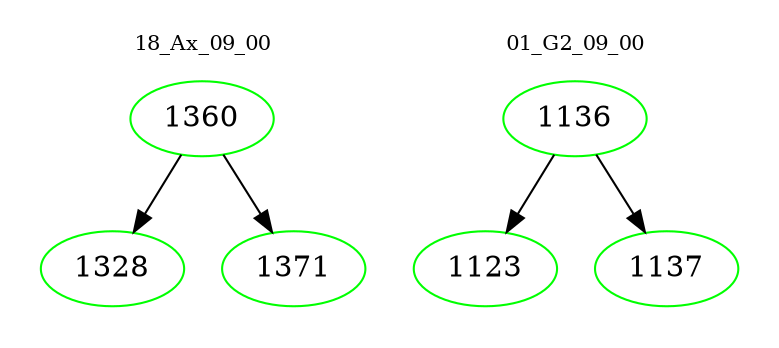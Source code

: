 digraph{
subgraph cluster_0 {
color = white
label = "18_Ax_09_00";
fontsize=10;
T0_1360 [label="1360", color="green"]
T0_1360 -> T0_1328 [color="black"]
T0_1328 [label="1328", color="green"]
T0_1360 -> T0_1371 [color="black"]
T0_1371 [label="1371", color="green"]
}
subgraph cluster_1 {
color = white
label = "01_G2_09_00";
fontsize=10;
T1_1136 [label="1136", color="green"]
T1_1136 -> T1_1123 [color="black"]
T1_1123 [label="1123", color="green"]
T1_1136 -> T1_1137 [color="black"]
T1_1137 [label="1137", color="green"]
}
}
